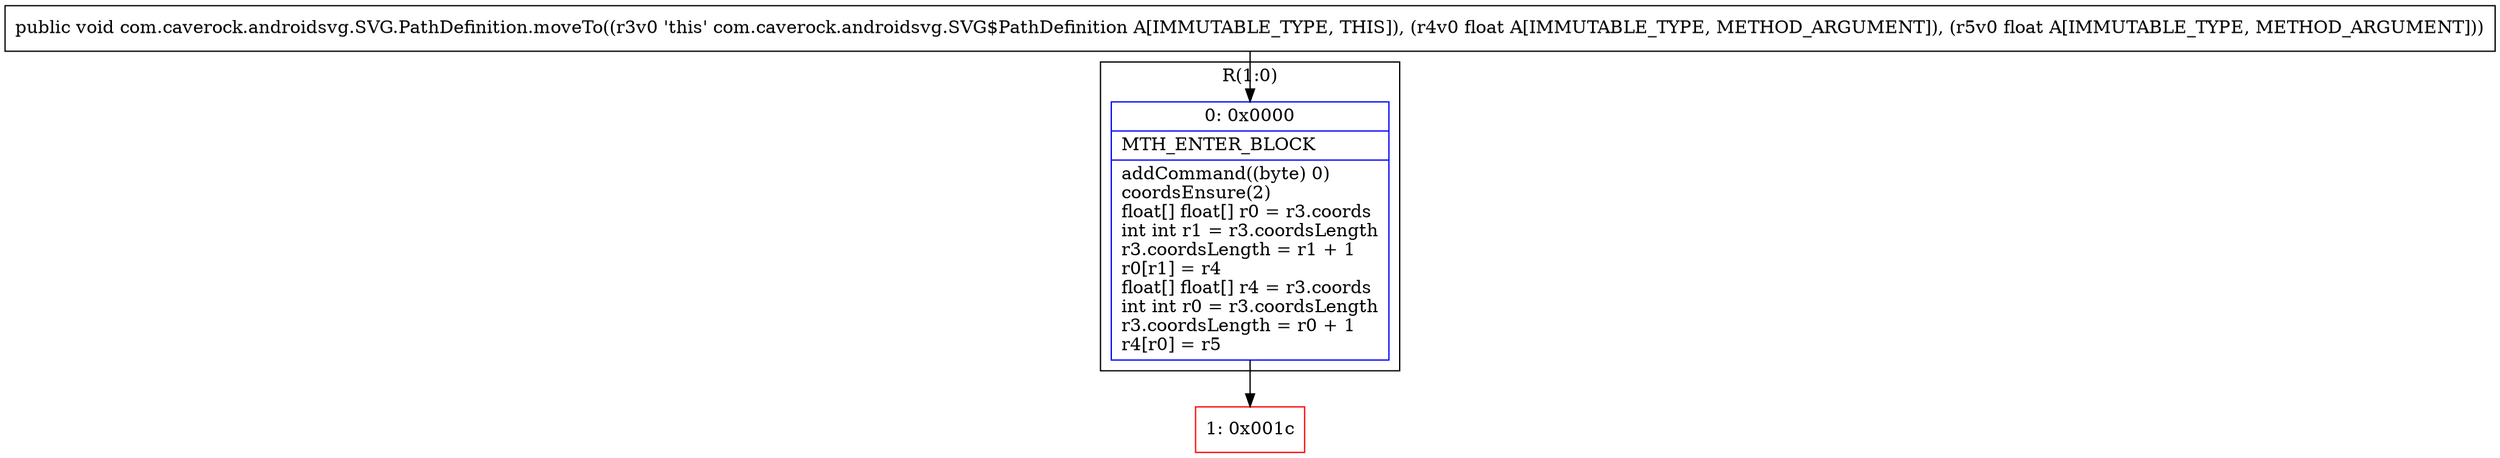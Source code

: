 digraph "CFG forcom.caverock.androidsvg.SVG.PathDefinition.moveTo(FF)V" {
subgraph cluster_Region_722325830 {
label = "R(1:0)";
node [shape=record,color=blue];
Node_0 [shape=record,label="{0\:\ 0x0000|MTH_ENTER_BLOCK\l|addCommand((byte) 0)\lcoordsEnsure(2)\lfloat[] float[] r0 = r3.coords\lint int r1 = r3.coordsLength\lr3.coordsLength = r1 + 1\lr0[r1] = r4\lfloat[] float[] r4 = r3.coords\lint int r0 = r3.coordsLength\lr3.coordsLength = r0 + 1\lr4[r0] = r5\l}"];
}
Node_1 [shape=record,color=red,label="{1\:\ 0x001c}"];
MethodNode[shape=record,label="{public void com.caverock.androidsvg.SVG.PathDefinition.moveTo((r3v0 'this' com.caverock.androidsvg.SVG$PathDefinition A[IMMUTABLE_TYPE, THIS]), (r4v0 float A[IMMUTABLE_TYPE, METHOD_ARGUMENT]), (r5v0 float A[IMMUTABLE_TYPE, METHOD_ARGUMENT])) }"];
MethodNode -> Node_0;
Node_0 -> Node_1;
}

